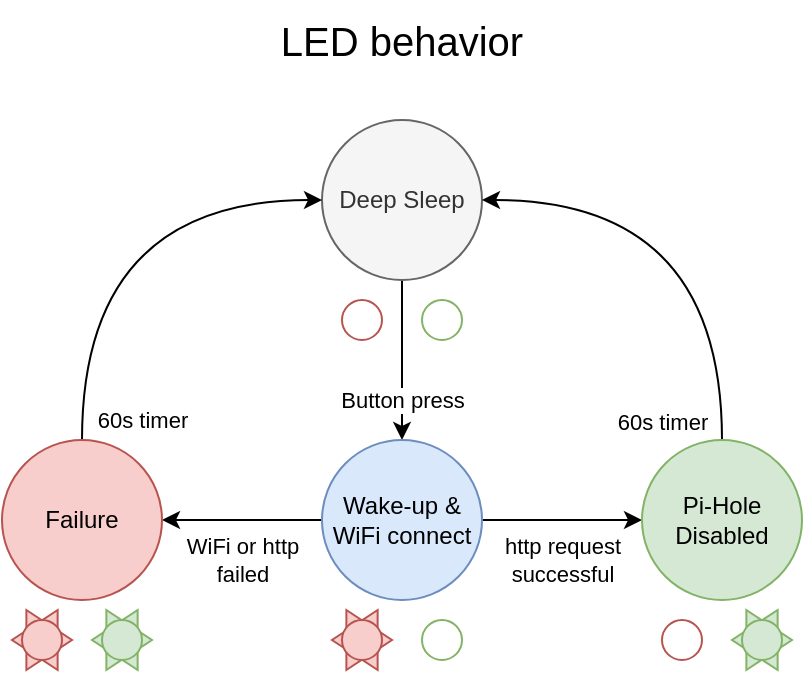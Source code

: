 <mxfile version="22.0.1" type="device">
  <diagram name="Page-1" id="YLUSNu66X-5OXyIa9K7h">
    <mxGraphModel dx="543" dy="385" grid="1" gridSize="10" guides="1" tooltips="1" connect="1" arrows="1" fold="1" page="1" pageScale="1" pageWidth="850" pageHeight="1100" math="0" shadow="0">
      <root>
        <mxCell id="0" />
        <mxCell id="1" parent="0" />
        <mxCell id="ncrgThbBy21l70PmtQg7-34" value="" style="verticalLabelPosition=bottom;verticalAlign=top;html=1;shape=mxgraph.basic.6_point_star;fillColor=#d5e8d4;strokeColor=#82b366;" vertex="1" parent="1">
          <mxGeometry x="365" y="485" width="30" height="30" as="geometry" />
        </mxCell>
        <mxCell id="ncrgThbBy21l70PmtQg7-30" value="" style="verticalLabelPosition=bottom;verticalAlign=top;html=1;shape=mxgraph.basic.6_point_star;fillColor=#f8cecc;strokeColor=#b85450;" vertex="1" parent="1">
          <mxGeometry x="485" y="485" width="30" height="30" as="geometry" />
        </mxCell>
        <mxCell id="ncrgThbBy21l70PmtQg7-7" style="edgeStyle=orthogonalEdgeStyle;rounded=0;orthogonalLoop=1;jettySize=auto;html=1;entryX=0.5;entryY=0;entryDx=0;entryDy=0;curved=1;exitX=0.5;exitY=1;exitDx=0;exitDy=0;" edge="1" parent="1" source="ncrgThbBy21l70PmtQg7-2" target="ncrgThbBy21l70PmtQg7-6">
          <mxGeometry relative="1" as="geometry">
            <mxPoint x="520" y="360" as="sourcePoint" />
          </mxGeometry>
        </mxCell>
        <mxCell id="ncrgThbBy21l70PmtQg7-8" value="&lt;div&gt;Button press&lt;/div&gt;" style="edgeLabel;html=1;align=center;verticalAlign=middle;resizable=0;points=[];" vertex="1" connectable="0" parent="ncrgThbBy21l70PmtQg7-7">
          <mxGeometry x="-0.021" relative="1" as="geometry">
            <mxPoint y="21" as="offset" />
          </mxGeometry>
        </mxCell>
        <mxCell id="ncrgThbBy21l70PmtQg7-2" value="Deep Sleep" style="ellipse;whiteSpace=wrap;html=1;aspect=fixed;fillColor=#f5f5f5;fontColor=#333333;strokeColor=#666666;" vertex="1" parent="1">
          <mxGeometry x="480" y="240" width="80" height="80" as="geometry" />
        </mxCell>
        <mxCell id="ncrgThbBy21l70PmtQg7-10" style="edgeStyle=orthogonalEdgeStyle;curved=1;rounded=0;orthogonalLoop=1;jettySize=auto;html=1;exitX=1;exitY=0.5;exitDx=0;exitDy=0;" edge="1" parent="1" source="ncrgThbBy21l70PmtQg7-6" target="ncrgThbBy21l70PmtQg7-9">
          <mxGeometry relative="1" as="geometry" />
        </mxCell>
        <mxCell id="ncrgThbBy21l70PmtQg7-13" value="&lt;div&gt;http request&lt;/div&gt;&lt;div&gt;successful &lt;br&gt;&lt;/div&gt;" style="edgeLabel;html=1;align=center;verticalAlign=middle;resizable=0;points=[];" vertex="1" connectable="0" parent="ncrgThbBy21l70PmtQg7-10">
          <mxGeometry x="-0.209" relative="1" as="geometry">
            <mxPoint x="8" y="20" as="offset" />
          </mxGeometry>
        </mxCell>
        <mxCell id="ncrgThbBy21l70PmtQg7-15" style="edgeStyle=orthogonalEdgeStyle;curved=1;rounded=0;orthogonalLoop=1;jettySize=auto;html=1;exitX=0;exitY=0.5;exitDx=0;exitDy=0;" edge="1" parent="1" source="ncrgThbBy21l70PmtQg7-6" target="ncrgThbBy21l70PmtQg7-14">
          <mxGeometry relative="1" as="geometry" />
        </mxCell>
        <mxCell id="ncrgThbBy21l70PmtQg7-16" value="&lt;div&gt;WiFi or http&lt;/div&gt;&lt;div&gt;failed&lt;/div&gt;" style="edgeLabel;html=1;align=center;verticalAlign=middle;resizable=0;points=[];" vertex="1" connectable="0" parent="ncrgThbBy21l70PmtQg7-15">
          <mxGeometry x="0.07" y="-1" relative="1" as="geometry">
            <mxPoint x="3" y="21" as="offset" />
          </mxGeometry>
        </mxCell>
        <mxCell id="ncrgThbBy21l70PmtQg7-6" value="Wake-up &amp;amp; WiFi connect" style="ellipse;whiteSpace=wrap;html=1;aspect=fixed;fillColor=#dae8fc;strokeColor=#6c8ebf;" vertex="1" parent="1">
          <mxGeometry x="480" y="400" width="80" height="80" as="geometry" />
        </mxCell>
        <mxCell id="ncrgThbBy21l70PmtQg7-11" style="edgeStyle=orthogonalEdgeStyle;curved=1;rounded=0;orthogonalLoop=1;jettySize=auto;html=1;exitX=0.5;exitY=0;exitDx=0;exitDy=0;entryX=1;entryY=0.5;entryDx=0;entryDy=0;" edge="1" parent="1" source="ncrgThbBy21l70PmtQg7-9" target="ncrgThbBy21l70PmtQg7-2">
          <mxGeometry relative="1" as="geometry" />
        </mxCell>
        <mxCell id="ncrgThbBy21l70PmtQg7-12" value="&lt;div&gt;60s timer&lt;br&gt;&lt;/div&gt;" style="edgeLabel;html=1;align=center;verticalAlign=middle;resizable=0;points=[];" vertex="1" connectable="0" parent="ncrgThbBy21l70PmtQg7-11">
          <mxGeometry x="-0.562" y="7" relative="1" as="geometry">
            <mxPoint x="-23" y="43" as="offset" />
          </mxGeometry>
        </mxCell>
        <mxCell id="ncrgThbBy21l70PmtQg7-9" value="Pi-Hole Disabled" style="ellipse;whiteSpace=wrap;html=1;aspect=fixed;fillColor=#d5e8d4;strokeColor=#82b366;" vertex="1" parent="1">
          <mxGeometry x="640" y="400" width="80" height="80" as="geometry" />
        </mxCell>
        <mxCell id="ncrgThbBy21l70PmtQg7-17" style="edgeStyle=orthogonalEdgeStyle;curved=1;rounded=0;orthogonalLoop=1;jettySize=auto;html=1;exitX=0.5;exitY=0;exitDx=0;exitDy=0;entryX=0;entryY=0.5;entryDx=0;entryDy=0;" edge="1" parent="1" source="ncrgThbBy21l70PmtQg7-14" target="ncrgThbBy21l70PmtQg7-2">
          <mxGeometry relative="1" as="geometry" />
        </mxCell>
        <mxCell id="ncrgThbBy21l70PmtQg7-18" value="60s timer" style="edgeLabel;html=1;align=center;verticalAlign=middle;resizable=0;points=[];" vertex="1" connectable="0" parent="ncrgThbBy21l70PmtQg7-17">
          <mxGeometry x="-0.635" y="-4" relative="1" as="geometry">
            <mxPoint x="26" y="34" as="offset" />
          </mxGeometry>
        </mxCell>
        <mxCell id="ncrgThbBy21l70PmtQg7-14" value="Failure" style="ellipse;whiteSpace=wrap;html=1;aspect=fixed;fillColor=#f8cecc;strokeColor=#b85450;" vertex="1" parent="1">
          <mxGeometry x="320" y="400" width="80" height="80" as="geometry" />
        </mxCell>
        <mxCell id="ncrgThbBy21l70PmtQg7-21" value="LED behavior" style="text;html=1;strokeColor=none;fillColor=none;align=center;verticalAlign=middle;whiteSpace=wrap;rounded=0;fontSize=20;" vertex="1" parent="1">
          <mxGeometry x="440" y="180" width="160" height="40" as="geometry" />
        </mxCell>
        <mxCell id="ncrgThbBy21l70PmtQg7-24" value="" style="ellipse;whiteSpace=wrap;html=1;aspect=fixed;fillColor=none;strokeColor=#b85450;" vertex="1" parent="1">
          <mxGeometry x="490" y="330" width="20" height="20" as="geometry" />
        </mxCell>
        <mxCell id="ncrgThbBy21l70PmtQg7-25" value="" style="ellipse;whiteSpace=wrap;html=1;aspect=fixed;fillColor=none;strokeColor=#82b366;" vertex="1" parent="1">
          <mxGeometry x="530" y="330" width="20" height="20" as="geometry" />
        </mxCell>
        <mxCell id="ncrgThbBy21l70PmtQg7-26" value="" style="ellipse;whiteSpace=wrap;html=1;aspect=fixed;fillColor=#f8cecc;strokeColor=#b85450;" vertex="1" parent="1">
          <mxGeometry x="490" y="490" width="20" height="20" as="geometry" />
        </mxCell>
        <mxCell id="ncrgThbBy21l70PmtQg7-27" value="" style="ellipse;whiteSpace=wrap;html=1;aspect=fixed;fillColor=none;strokeColor=#82b366;" vertex="1" parent="1">
          <mxGeometry x="530" y="490" width="20" height="20" as="geometry" />
        </mxCell>
        <mxCell id="ncrgThbBy21l70PmtQg7-28" value="" style="ellipse;whiteSpace=wrap;html=1;aspect=fixed;fillColor=none;strokeColor=#b85450;" vertex="1" parent="1">
          <mxGeometry x="650" y="490" width="20" height="20" as="geometry" />
        </mxCell>
        <mxCell id="ncrgThbBy21l70PmtQg7-31" value="" style="verticalLabelPosition=bottom;verticalAlign=top;html=1;shape=mxgraph.basic.6_point_star;fillColor=#f8cecc;strokeColor=#b85450;" vertex="1" parent="1">
          <mxGeometry x="325" y="485" width="30" height="30" as="geometry" />
        </mxCell>
        <mxCell id="ncrgThbBy21l70PmtQg7-32" value="" style="ellipse;whiteSpace=wrap;html=1;aspect=fixed;fillColor=#f8cecc;strokeColor=#b85450;" vertex="1" parent="1">
          <mxGeometry x="330" y="490" width="20" height="20" as="geometry" />
        </mxCell>
        <mxCell id="ncrgThbBy21l70PmtQg7-33" value="" style="ellipse;whiteSpace=wrap;html=1;aspect=fixed;fillColor=#d5e8d4;strokeColor=#82b366;" vertex="1" parent="1">
          <mxGeometry x="370" y="490" width="20" height="20" as="geometry" />
        </mxCell>
        <mxCell id="ncrgThbBy21l70PmtQg7-35" value="" style="verticalLabelPosition=bottom;verticalAlign=top;html=1;shape=mxgraph.basic.6_point_star;fillColor=#d5e8d4;strokeColor=#82b366;" vertex="1" parent="1">
          <mxGeometry x="685" y="485" width="30" height="30" as="geometry" />
        </mxCell>
        <mxCell id="ncrgThbBy21l70PmtQg7-36" value="" style="ellipse;whiteSpace=wrap;html=1;aspect=fixed;fillColor=#d5e8d4;strokeColor=#82b366;" vertex="1" parent="1">
          <mxGeometry x="690" y="490" width="20" height="20" as="geometry" />
        </mxCell>
      </root>
    </mxGraphModel>
  </diagram>
</mxfile>
